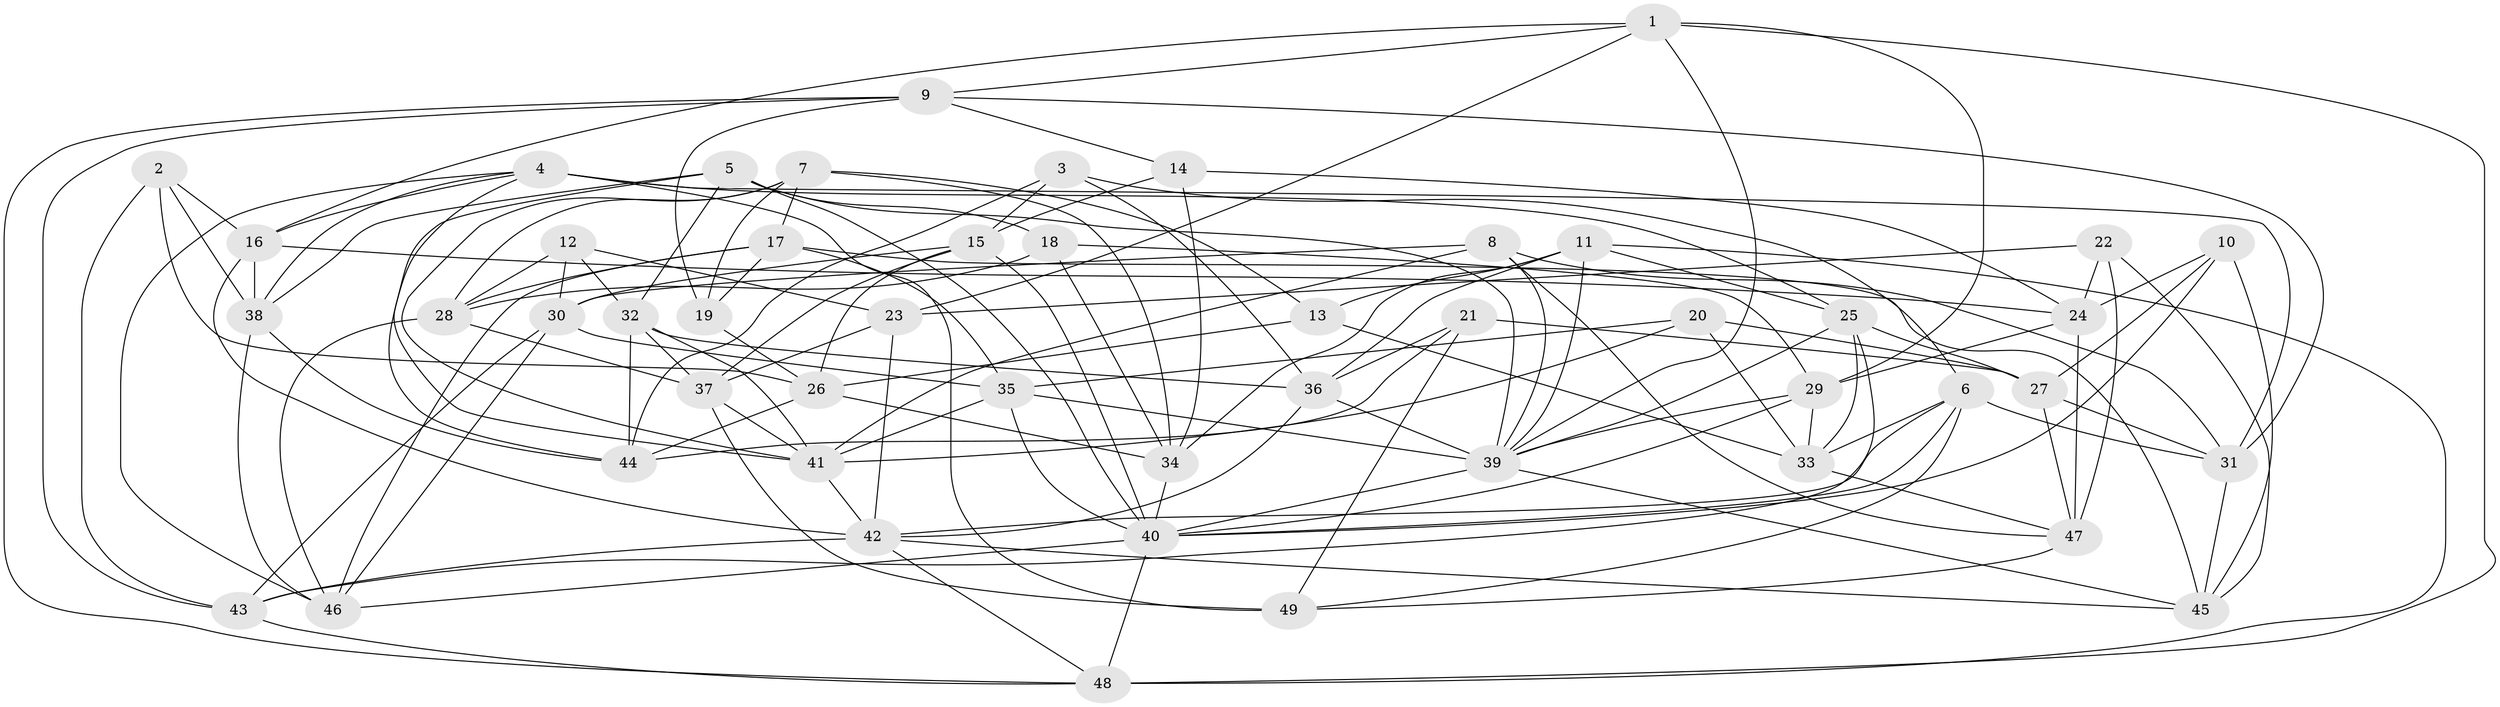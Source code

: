 // original degree distribution, {4: 1.0}
// Generated by graph-tools (version 1.1) at 2025/26/03/09/25 03:26:54]
// undirected, 49 vertices, 141 edges
graph export_dot {
graph [start="1"]
  node [color=gray90,style=filled];
  1;
  2;
  3;
  4;
  5;
  6;
  7;
  8;
  9;
  10;
  11;
  12;
  13;
  14;
  15;
  16;
  17;
  18;
  19;
  20;
  21;
  22;
  23;
  24;
  25;
  26;
  27;
  28;
  29;
  30;
  31;
  32;
  33;
  34;
  35;
  36;
  37;
  38;
  39;
  40;
  41;
  42;
  43;
  44;
  45;
  46;
  47;
  48;
  49;
  1 -- 9 [weight=1.0];
  1 -- 16 [weight=1.0];
  1 -- 23 [weight=1.0];
  1 -- 29 [weight=1.0];
  1 -- 39 [weight=1.0];
  1 -- 48 [weight=1.0];
  2 -- 16 [weight=1.0];
  2 -- 26 [weight=1.0];
  2 -- 38 [weight=1.0];
  2 -- 43 [weight=1.0];
  3 -- 6 [weight=1.0];
  3 -- 15 [weight=1.0];
  3 -- 36 [weight=1.0];
  3 -- 44 [weight=1.0];
  4 -- 16 [weight=1.0];
  4 -- 25 [weight=1.0];
  4 -- 31 [weight=1.0];
  4 -- 38 [weight=1.0];
  4 -- 41 [weight=1.0];
  4 -- 46 [weight=1.0];
  4 -- 49 [weight=2.0];
  5 -- 18 [weight=1.0];
  5 -- 32 [weight=1.0];
  5 -- 38 [weight=1.0];
  5 -- 39 [weight=1.0];
  5 -- 40 [weight=1.0];
  5 -- 44 [weight=1.0];
  6 -- 31 [weight=1.0];
  6 -- 33 [weight=1.0];
  6 -- 40 [weight=1.0];
  6 -- 42 [weight=1.0];
  6 -- 49 [weight=1.0];
  7 -- 13 [weight=1.0];
  7 -- 17 [weight=1.0];
  7 -- 19 [weight=1.0];
  7 -- 28 [weight=1.0];
  7 -- 34 [weight=1.0];
  7 -- 41 [weight=1.0];
  8 -- 30 [weight=1.0];
  8 -- 31 [weight=1.0];
  8 -- 39 [weight=1.0];
  8 -- 41 [weight=2.0];
  8 -- 47 [weight=1.0];
  9 -- 14 [weight=1.0];
  9 -- 19 [weight=1.0];
  9 -- 31 [weight=1.0];
  9 -- 43 [weight=1.0];
  9 -- 48 [weight=1.0];
  10 -- 24 [weight=1.0];
  10 -- 27 [weight=1.0];
  10 -- 40 [weight=1.0];
  10 -- 45 [weight=1.0];
  11 -- 13 [weight=1.0];
  11 -- 25 [weight=1.0];
  11 -- 34 [weight=1.0];
  11 -- 36 [weight=1.0];
  11 -- 39 [weight=1.0];
  11 -- 48 [weight=1.0];
  12 -- 23 [weight=1.0];
  12 -- 28 [weight=1.0];
  12 -- 30 [weight=1.0];
  12 -- 32 [weight=1.0];
  13 -- 26 [weight=1.0];
  13 -- 33 [weight=1.0];
  14 -- 15 [weight=1.0];
  14 -- 24 [weight=1.0];
  14 -- 34 [weight=1.0];
  15 -- 26 [weight=1.0];
  15 -- 30 [weight=1.0];
  15 -- 37 [weight=1.0];
  15 -- 40 [weight=1.0];
  16 -- 24 [weight=1.0];
  16 -- 38 [weight=1.0];
  16 -- 42 [weight=1.0];
  17 -- 19 [weight=1.0];
  17 -- 28 [weight=1.0];
  17 -- 35 [weight=1.0];
  17 -- 45 [weight=1.0];
  17 -- 46 [weight=1.0];
  18 -- 28 [weight=1.0];
  18 -- 29 [weight=1.0];
  18 -- 34 [weight=1.0];
  19 -- 26 [weight=1.0];
  20 -- 27 [weight=1.0];
  20 -- 33 [weight=1.0];
  20 -- 35 [weight=1.0];
  20 -- 41 [weight=1.0];
  21 -- 27 [weight=1.0];
  21 -- 36 [weight=1.0];
  21 -- 44 [weight=1.0];
  21 -- 49 [weight=1.0];
  22 -- 23 [weight=1.0];
  22 -- 24 [weight=1.0];
  22 -- 45 [weight=1.0];
  22 -- 47 [weight=1.0];
  23 -- 37 [weight=1.0];
  23 -- 42 [weight=2.0];
  24 -- 29 [weight=1.0];
  24 -- 47 [weight=1.0];
  25 -- 27 [weight=1.0];
  25 -- 33 [weight=1.0];
  25 -- 39 [weight=1.0];
  25 -- 43 [weight=1.0];
  26 -- 34 [weight=1.0];
  26 -- 44 [weight=1.0];
  27 -- 31 [weight=1.0];
  27 -- 47 [weight=1.0];
  28 -- 37 [weight=1.0];
  28 -- 46 [weight=1.0];
  29 -- 33 [weight=1.0];
  29 -- 39 [weight=1.0];
  29 -- 40 [weight=1.0];
  30 -- 35 [weight=1.0];
  30 -- 43 [weight=1.0];
  30 -- 46 [weight=1.0];
  31 -- 45 [weight=1.0];
  32 -- 36 [weight=1.0];
  32 -- 37 [weight=1.0];
  32 -- 41 [weight=1.0];
  32 -- 44 [weight=1.0];
  33 -- 47 [weight=1.0];
  34 -- 40 [weight=1.0];
  35 -- 39 [weight=1.0];
  35 -- 40 [weight=1.0];
  35 -- 41 [weight=1.0];
  36 -- 39 [weight=1.0];
  36 -- 42 [weight=1.0];
  37 -- 41 [weight=1.0];
  37 -- 49 [weight=1.0];
  38 -- 44 [weight=1.0];
  38 -- 46 [weight=1.0];
  39 -- 40 [weight=1.0];
  39 -- 45 [weight=1.0];
  40 -- 46 [weight=1.0];
  40 -- 48 [weight=1.0];
  41 -- 42 [weight=2.0];
  42 -- 43 [weight=1.0];
  42 -- 45 [weight=1.0];
  42 -- 48 [weight=1.0];
  43 -- 48 [weight=1.0];
  47 -- 49 [weight=1.0];
}
